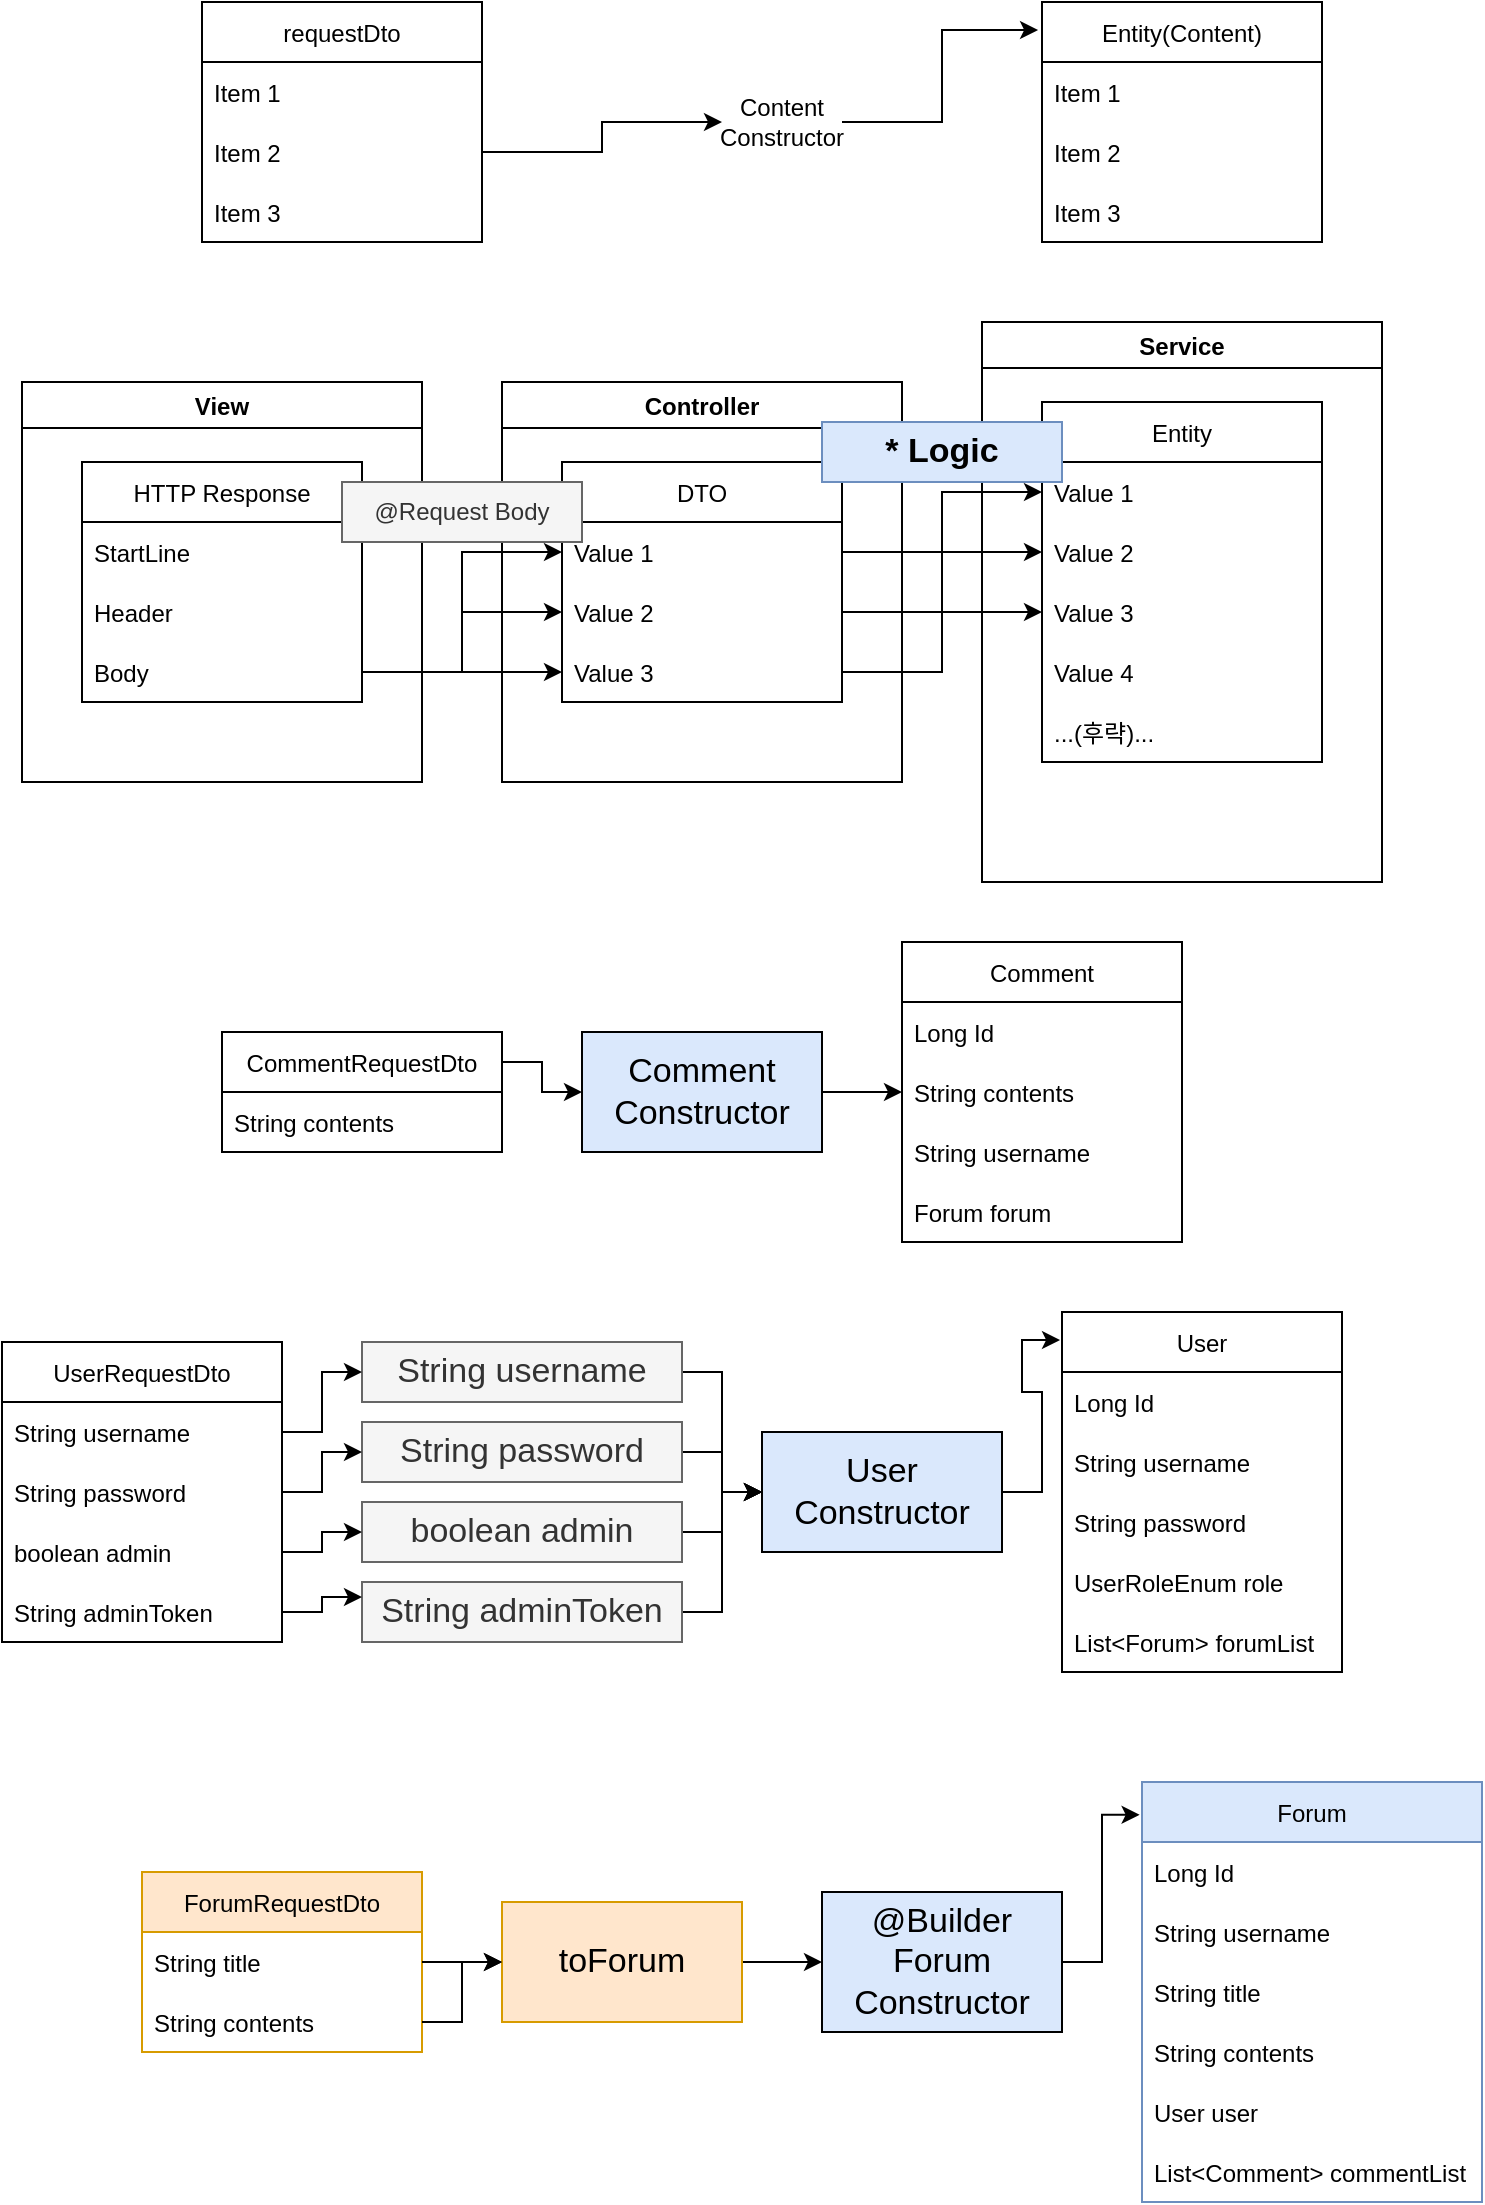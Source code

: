 <mxfile version="20.2.3" type="device"><diagram id="_AzzU5m0-XWdbh9uPCyl" name="페이지-1"><mxGraphModel dx="1102" dy="724" grid="1" gridSize="10" guides="1" tooltips="1" connect="1" arrows="1" fold="1" page="1" pageScale="1" pageWidth="850" pageHeight="1100" math="0" shadow="0"><root><mxCell id="0"/><mxCell id="1" parent="0"/><mxCell id="IXgFHorwUoizamulf36W-25" value="View" style="swimlane;" vertex="1" parent="1"><mxGeometry x="40" y="390" width="200" height="200" as="geometry"/></mxCell><mxCell id="IXgFHorwUoizamulf36W-26" value="HTTP Response" style="swimlane;fontStyle=0;childLayout=stackLayout;horizontal=1;startSize=30;horizontalStack=0;resizeParent=1;resizeParentMax=0;resizeLast=0;collapsible=1;marginBottom=0;" vertex="1" parent="1"><mxGeometry x="70" y="430" width="140" height="120" as="geometry"/></mxCell><mxCell id="IXgFHorwUoizamulf36W-27" value="StartLine" style="text;strokeColor=none;fillColor=none;align=left;verticalAlign=middle;spacingLeft=4;spacingRight=4;overflow=hidden;points=[[0,0.5],[1,0.5]];portConstraint=eastwest;rotatable=0;" vertex="1" parent="IXgFHorwUoizamulf36W-26"><mxGeometry y="30" width="140" height="30" as="geometry"/></mxCell><mxCell id="IXgFHorwUoizamulf36W-28" value="Header" style="text;strokeColor=none;fillColor=none;align=left;verticalAlign=middle;spacingLeft=4;spacingRight=4;overflow=hidden;points=[[0,0.5],[1,0.5]];portConstraint=eastwest;rotatable=0;" vertex="1" parent="IXgFHorwUoizamulf36W-26"><mxGeometry y="60" width="140" height="30" as="geometry"/></mxCell><mxCell id="IXgFHorwUoizamulf36W-29" value="Body" style="text;strokeColor=none;fillColor=none;align=left;verticalAlign=middle;spacingLeft=4;spacingRight=4;overflow=hidden;points=[[0,0.5],[1,0.5]];portConstraint=eastwest;rotatable=0;" vertex="1" parent="IXgFHorwUoizamulf36W-26"><mxGeometry y="90" width="140" height="30" as="geometry"/></mxCell><mxCell id="IXgFHorwUoizamulf36W-2" value="Entity(Content)" style="swimlane;fontStyle=0;childLayout=stackLayout;horizontal=1;startSize=30;horizontalStack=0;resizeParent=1;resizeParentMax=0;resizeLast=0;collapsible=1;marginBottom=0;" vertex="1" parent="1"><mxGeometry x="550" y="200" width="140" height="120" as="geometry"/></mxCell><mxCell id="IXgFHorwUoizamulf36W-3" value="Item 1" style="text;strokeColor=none;fillColor=none;align=left;verticalAlign=middle;spacingLeft=4;spacingRight=4;overflow=hidden;points=[[0,0.5],[1,0.5]];portConstraint=eastwest;rotatable=0;" vertex="1" parent="IXgFHorwUoizamulf36W-2"><mxGeometry y="30" width="140" height="30" as="geometry"/></mxCell><mxCell id="IXgFHorwUoizamulf36W-4" value="Item 2" style="text;strokeColor=none;fillColor=none;align=left;verticalAlign=middle;spacingLeft=4;spacingRight=4;overflow=hidden;points=[[0,0.5],[1,0.5]];portConstraint=eastwest;rotatable=0;" vertex="1" parent="IXgFHorwUoizamulf36W-2"><mxGeometry y="60" width="140" height="30" as="geometry"/></mxCell><mxCell id="IXgFHorwUoizamulf36W-5" value="Item 3" style="text;strokeColor=none;fillColor=none;align=left;verticalAlign=middle;spacingLeft=4;spacingRight=4;overflow=hidden;points=[[0,0.5],[1,0.5]];portConstraint=eastwest;rotatable=0;" vertex="1" parent="IXgFHorwUoizamulf36W-2"><mxGeometry y="90" width="140" height="30" as="geometry"/></mxCell><mxCell id="IXgFHorwUoizamulf36W-6" value="requestDto" style="swimlane;fontStyle=0;childLayout=stackLayout;horizontal=1;startSize=30;horizontalStack=0;resizeParent=1;resizeParentMax=0;resizeLast=0;collapsible=1;marginBottom=0;" vertex="1" parent="1"><mxGeometry x="130" y="200" width="140" height="120" as="geometry"/></mxCell><mxCell id="IXgFHorwUoizamulf36W-7" value="Item 1" style="text;strokeColor=none;fillColor=none;align=left;verticalAlign=middle;spacingLeft=4;spacingRight=4;overflow=hidden;points=[[0,0.5],[1,0.5]];portConstraint=eastwest;rotatable=0;" vertex="1" parent="IXgFHorwUoizamulf36W-6"><mxGeometry y="30" width="140" height="30" as="geometry"/></mxCell><mxCell id="IXgFHorwUoizamulf36W-8" value="Item 2" style="text;strokeColor=none;fillColor=none;align=left;verticalAlign=middle;spacingLeft=4;spacingRight=4;overflow=hidden;points=[[0,0.5],[1,0.5]];portConstraint=eastwest;rotatable=0;" vertex="1" parent="IXgFHorwUoizamulf36W-6"><mxGeometry y="60" width="140" height="30" as="geometry"/></mxCell><mxCell id="IXgFHorwUoizamulf36W-9" value="Item 3" style="text;strokeColor=none;fillColor=none;align=left;verticalAlign=middle;spacingLeft=4;spacingRight=4;overflow=hidden;points=[[0,0.5],[1,0.5]];portConstraint=eastwest;rotatable=0;" vertex="1" parent="IXgFHorwUoizamulf36W-6"><mxGeometry y="90" width="140" height="30" as="geometry"/></mxCell><mxCell id="IXgFHorwUoizamulf36W-13" style="edgeStyle=orthogonalEdgeStyle;rounded=0;orthogonalLoop=1;jettySize=auto;html=1;exitX=1;exitY=0.5;exitDx=0;exitDy=0;entryX=-0.014;entryY=0.117;entryDx=0;entryDy=0;entryPerimeter=0;" edge="1" parent="1" source="IXgFHorwUoizamulf36W-11" target="IXgFHorwUoizamulf36W-2"><mxGeometry relative="1" as="geometry"/></mxCell><mxCell id="IXgFHorwUoizamulf36W-11" value="Content&lt;br&gt;Constructor" style="text;html=1;strokeColor=none;fillColor=none;align=center;verticalAlign=middle;whiteSpace=wrap;rounded=0;" vertex="1" parent="1"><mxGeometry x="390" y="245" width="60" height="30" as="geometry"/></mxCell><mxCell id="IXgFHorwUoizamulf36W-12" style="edgeStyle=orthogonalEdgeStyle;rounded=0;orthogonalLoop=1;jettySize=auto;html=1;exitX=1;exitY=0.5;exitDx=0;exitDy=0;entryX=0;entryY=0.5;entryDx=0;entryDy=0;" edge="1" parent="1" source="IXgFHorwUoizamulf36W-8" target="IXgFHorwUoizamulf36W-11"><mxGeometry relative="1" as="geometry"/></mxCell><mxCell id="IXgFHorwUoizamulf36W-14" value="DTO" style="swimlane;fontStyle=0;childLayout=stackLayout;horizontal=1;startSize=30;horizontalStack=0;resizeParent=1;resizeParentMax=0;resizeLast=0;collapsible=1;marginBottom=0;" vertex="1" parent="1"><mxGeometry x="310" y="430" width="140" height="120" as="geometry"/></mxCell><mxCell id="IXgFHorwUoizamulf36W-15" value="Value 1" style="text;strokeColor=none;fillColor=none;align=left;verticalAlign=middle;spacingLeft=4;spacingRight=4;overflow=hidden;points=[[0,0.5],[1,0.5]];portConstraint=eastwest;rotatable=0;" vertex="1" parent="IXgFHorwUoizamulf36W-14"><mxGeometry y="30" width="140" height="30" as="geometry"/></mxCell><mxCell id="IXgFHorwUoizamulf36W-16" value="Value 2" style="text;strokeColor=none;fillColor=none;align=left;verticalAlign=middle;spacingLeft=4;spacingRight=4;overflow=hidden;points=[[0,0.5],[1,0.5]];portConstraint=eastwest;rotatable=0;" vertex="1" parent="IXgFHorwUoizamulf36W-14"><mxGeometry y="60" width="140" height="30" as="geometry"/></mxCell><mxCell id="IXgFHorwUoizamulf36W-17" value="Value 3" style="text;strokeColor=none;fillColor=none;align=left;verticalAlign=middle;spacingLeft=4;spacingRight=4;overflow=hidden;points=[[0,0.5],[1,0.5]];portConstraint=eastwest;rotatable=0;" vertex="1" parent="IXgFHorwUoizamulf36W-14"><mxGeometry y="90" width="140" height="30" as="geometry"/></mxCell><mxCell id="IXgFHorwUoizamulf36W-18" value="Entity" style="swimlane;fontStyle=0;childLayout=stackLayout;horizontal=1;startSize=30;horizontalStack=0;resizeParent=1;resizeParentMax=0;resizeLast=0;collapsible=1;marginBottom=0;" vertex="1" parent="1"><mxGeometry x="550" y="400" width="140" height="180" as="geometry"/></mxCell><mxCell id="IXgFHorwUoizamulf36W-19" value="Value 1" style="text;strokeColor=none;fillColor=none;align=left;verticalAlign=middle;spacingLeft=4;spacingRight=4;overflow=hidden;points=[[0,0.5],[1,0.5]];portConstraint=eastwest;rotatable=0;" vertex="1" parent="IXgFHorwUoizamulf36W-18"><mxGeometry y="30" width="140" height="30" as="geometry"/></mxCell><mxCell id="IXgFHorwUoizamulf36W-20" value="Value 2" style="text;strokeColor=none;fillColor=none;align=left;verticalAlign=middle;spacingLeft=4;spacingRight=4;overflow=hidden;points=[[0,0.5],[1,0.5]];portConstraint=eastwest;rotatable=0;" vertex="1" parent="IXgFHorwUoizamulf36W-18"><mxGeometry y="60" width="140" height="30" as="geometry"/></mxCell><mxCell id="IXgFHorwUoizamulf36W-21" value="Value 3" style="text;strokeColor=none;fillColor=none;align=left;verticalAlign=middle;spacingLeft=4;spacingRight=4;overflow=hidden;points=[[0,0.5],[1,0.5]];portConstraint=eastwest;rotatable=0;" vertex="1" parent="IXgFHorwUoizamulf36W-18"><mxGeometry y="90" width="140" height="30" as="geometry"/></mxCell><mxCell id="IXgFHorwUoizamulf36W-22" value="Value 4" style="text;strokeColor=none;fillColor=none;align=left;verticalAlign=middle;spacingLeft=4;spacingRight=4;overflow=hidden;points=[[0,0.5],[1,0.5]];portConstraint=eastwest;rotatable=0;" vertex="1" parent="IXgFHorwUoizamulf36W-18"><mxGeometry y="120" width="140" height="30" as="geometry"/></mxCell><mxCell id="IXgFHorwUoizamulf36W-23" value="...(후략)..." style="text;strokeColor=none;fillColor=none;align=left;verticalAlign=middle;spacingLeft=4;spacingRight=4;overflow=hidden;points=[[0,0.5],[1,0.5]];portConstraint=eastwest;rotatable=0;" vertex="1" parent="IXgFHorwUoizamulf36W-18"><mxGeometry y="150" width="140" height="30" as="geometry"/></mxCell><mxCell id="IXgFHorwUoizamulf36W-24" value="Controller" style="swimlane;" vertex="1" parent="1"><mxGeometry x="280" y="390" width="200" height="200" as="geometry"/></mxCell><mxCell id="IXgFHorwUoizamulf36W-47" value="@Request Body" style="text;html=1;strokeColor=#666666;fillColor=#f5f5f5;align=center;verticalAlign=middle;whiteSpace=wrap;rounded=0;fontColor=#333333;" vertex="1" parent="IXgFHorwUoizamulf36W-24"><mxGeometry x="-80" y="50" width="120" height="30" as="geometry"/></mxCell><mxCell id="IXgFHorwUoizamulf36W-39" value="Service" style="swimlane;" vertex="1" parent="1"><mxGeometry x="520" y="360" width="200" height="280" as="geometry"/></mxCell><mxCell id="IXgFHorwUoizamulf36W-48" value="&lt;b style=&quot;&quot;&gt;&lt;font style=&quot;font-size: 17px;&quot;&gt;* Logic&lt;/font&gt;&lt;/b&gt;" style="text;html=1;strokeColor=#6c8ebf;fillColor=#DAE8FC;align=center;verticalAlign=middle;whiteSpace=wrap;rounded=0;glass=0;" vertex="1" parent="IXgFHorwUoizamulf36W-39"><mxGeometry x="-80" y="50" width="120" height="30" as="geometry"/></mxCell><mxCell id="IXgFHorwUoizamulf36W-41" style="edgeStyle=orthogonalEdgeStyle;rounded=0;orthogonalLoop=1;jettySize=auto;html=1;exitX=1;exitY=0.5;exitDx=0;exitDy=0;entryX=0;entryY=0.5;entryDx=0;entryDy=0;" edge="1" parent="1" source="IXgFHorwUoizamulf36W-15" target="IXgFHorwUoizamulf36W-19"><mxGeometry relative="1" as="geometry"/></mxCell><mxCell id="IXgFHorwUoizamulf36W-42" style="edgeStyle=orthogonalEdgeStyle;rounded=0;orthogonalLoop=1;jettySize=auto;html=1;exitX=1;exitY=0.5;exitDx=0;exitDy=0;entryX=0;entryY=0.5;entryDx=0;entryDy=0;" edge="1" parent="1" source="IXgFHorwUoizamulf36W-16" target="IXgFHorwUoizamulf36W-20"><mxGeometry relative="1" as="geometry"/></mxCell><mxCell id="IXgFHorwUoizamulf36W-43" style="edgeStyle=orthogonalEdgeStyle;rounded=0;orthogonalLoop=1;jettySize=auto;html=1;exitX=1;exitY=0.5;exitDx=0;exitDy=0;entryX=0;entryY=0.5;entryDx=0;entryDy=0;" edge="1" parent="1" source="IXgFHorwUoizamulf36W-17" target="IXgFHorwUoizamulf36W-21"><mxGeometry relative="1" as="geometry"/></mxCell><mxCell id="IXgFHorwUoizamulf36W-44" style="edgeStyle=orthogonalEdgeStyle;rounded=0;orthogonalLoop=1;jettySize=auto;html=1;exitX=1;exitY=0.5;exitDx=0;exitDy=0;entryX=0;entryY=0.5;entryDx=0;entryDy=0;" edge="1" parent="1" source="IXgFHorwUoizamulf36W-29" target="IXgFHorwUoizamulf36W-16"><mxGeometry relative="1" as="geometry"/></mxCell><mxCell id="IXgFHorwUoizamulf36W-45" style="edgeStyle=orthogonalEdgeStyle;rounded=0;orthogonalLoop=1;jettySize=auto;html=1;exitX=1;exitY=0.5;exitDx=0;exitDy=0;entryX=0;entryY=0.5;entryDx=0;entryDy=0;" edge="1" parent="1" source="IXgFHorwUoizamulf36W-29" target="IXgFHorwUoizamulf36W-17"><mxGeometry relative="1" as="geometry"/></mxCell><mxCell id="IXgFHorwUoizamulf36W-46" style="edgeStyle=orthogonalEdgeStyle;rounded=0;orthogonalLoop=1;jettySize=auto;html=1;exitX=1;exitY=0.5;exitDx=0;exitDy=0;entryX=0;entryY=0.5;entryDx=0;entryDy=0;" edge="1" parent="1" source="IXgFHorwUoizamulf36W-29" target="IXgFHorwUoizamulf36W-15"><mxGeometry relative="1" as="geometry"/></mxCell><mxCell id="IXgFHorwUoizamulf36W-60" style="edgeStyle=orthogonalEdgeStyle;rounded=0;orthogonalLoop=1;jettySize=auto;html=1;exitX=1;exitY=0.25;exitDx=0;exitDy=0;entryX=0;entryY=0.5;entryDx=0;entryDy=0;fontSize=17;fontColor=#000000;" edge="1" parent="1" source="IXgFHorwUoizamulf36W-49" target="IXgFHorwUoizamulf36W-59"><mxGeometry relative="1" as="geometry"/></mxCell><mxCell id="IXgFHorwUoizamulf36W-49" value="CommentRequestDto" style="swimlane;fontStyle=0;childLayout=stackLayout;horizontal=1;startSize=30;horizontalStack=0;resizeParent=1;resizeParentMax=0;resizeLast=0;collapsible=1;marginBottom=0;" vertex="1" parent="1"><mxGeometry x="140" y="715" width="140" height="60" as="geometry"/></mxCell><mxCell id="IXgFHorwUoizamulf36W-50" value="String contents" style="text;strokeColor=none;fillColor=none;align=left;verticalAlign=middle;spacingLeft=4;spacingRight=4;overflow=hidden;points=[[0,0.5],[1,0.5]];portConstraint=eastwest;rotatable=0;" vertex="1" parent="IXgFHorwUoizamulf36W-49"><mxGeometry y="30" width="140" height="30" as="geometry"/></mxCell><mxCell id="IXgFHorwUoizamulf36W-53" value="Comment" style="swimlane;fontStyle=0;childLayout=stackLayout;horizontal=1;startSize=30;horizontalStack=0;resizeParent=1;resizeParentMax=0;resizeLast=0;collapsible=1;marginBottom=0;" vertex="1" parent="1"><mxGeometry x="480" y="670" width="140" height="150" as="geometry"/></mxCell><mxCell id="IXgFHorwUoizamulf36W-54" value="Long Id" style="text;strokeColor=none;fillColor=none;align=left;verticalAlign=middle;spacingLeft=4;spacingRight=4;overflow=hidden;points=[[0,0.5],[1,0.5]];portConstraint=eastwest;rotatable=0;" vertex="1" parent="IXgFHorwUoizamulf36W-53"><mxGeometry y="30" width="140" height="30" as="geometry"/></mxCell><mxCell id="IXgFHorwUoizamulf36W-55" value="String contents" style="text;strokeColor=none;fillColor=none;align=left;verticalAlign=middle;spacingLeft=4;spacingRight=4;overflow=hidden;points=[[0,0.5],[1,0.5]];portConstraint=eastwest;rotatable=0;" vertex="1" parent="IXgFHorwUoizamulf36W-53"><mxGeometry y="60" width="140" height="30" as="geometry"/></mxCell><mxCell id="IXgFHorwUoizamulf36W-58" value="String username" style="text;strokeColor=none;fillColor=none;align=left;verticalAlign=middle;spacingLeft=4;spacingRight=4;overflow=hidden;points=[[0,0.5],[1,0.5]];portConstraint=eastwest;rotatable=0;" vertex="1" parent="IXgFHorwUoizamulf36W-53"><mxGeometry y="90" width="140" height="30" as="geometry"/></mxCell><mxCell id="IXgFHorwUoizamulf36W-56" value="Forum forum" style="text;strokeColor=none;fillColor=none;align=left;verticalAlign=middle;spacingLeft=4;spacingRight=4;overflow=hidden;points=[[0,0.5],[1,0.5]];portConstraint=eastwest;rotatable=0;" vertex="1" parent="IXgFHorwUoizamulf36W-53"><mxGeometry y="120" width="140" height="30" as="geometry"/></mxCell><mxCell id="IXgFHorwUoizamulf36W-61" style="edgeStyle=orthogonalEdgeStyle;rounded=0;orthogonalLoop=1;jettySize=auto;html=1;exitX=1;exitY=0.5;exitDx=0;exitDy=0;entryX=0;entryY=0.5;entryDx=0;entryDy=0;fontSize=17;fontColor=#000000;" edge="1" parent="1" source="IXgFHorwUoizamulf36W-59" target="IXgFHorwUoizamulf36W-55"><mxGeometry relative="1" as="geometry"/></mxCell><mxCell id="IXgFHorwUoizamulf36W-59" value="Comment&lt;br&gt;Constructor" style="rounded=0;whiteSpace=wrap;html=1;glass=0;fontSize=17;fontColor=#000000;fillColor=#DAE8FC;" vertex="1" parent="1"><mxGeometry x="320" y="715" width="120" height="60" as="geometry"/></mxCell><mxCell id="IXgFHorwUoizamulf36W-63" value="UserRequestDto" style="swimlane;fontStyle=0;childLayout=stackLayout;horizontal=1;startSize=30;horizontalStack=0;resizeParent=1;resizeParentMax=0;resizeLast=0;collapsible=1;marginBottom=0;" vertex="1" parent="1"><mxGeometry x="30" y="870" width="140" height="150" as="geometry"/></mxCell><mxCell id="IXgFHorwUoizamulf36W-64" value="String username" style="text;strokeColor=none;fillColor=none;align=left;verticalAlign=middle;spacingLeft=4;spacingRight=4;overflow=hidden;points=[[0,0.5],[1,0.5]];portConstraint=eastwest;rotatable=0;" vertex="1" parent="IXgFHorwUoizamulf36W-63"><mxGeometry y="30" width="140" height="30" as="geometry"/></mxCell><mxCell id="IXgFHorwUoizamulf36W-72" value="String password" style="text;strokeColor=none;fillColor=none;align=left;verticalAlign=middle;spacingLeft=4;spacingRight=4;overflow=hidden;points=[[0,0.5],[1,0.5]];portConstraint=eastwest;rotatable=0;" vertex="1" parent="IXgFHorwUoizamulf36W-63"><mxGeometry y="60" width="140" height="30" as="geometry"/></mxCell><mxCell id="IXgFHorwUoizamulf36W-73" value="boolean admin" style="text;strokeColor=none;fillColor=none;align=left;verticalAlign=middle;spacingLeft=4;spacingRight=4;overflow=hidden;points=[[0,0.5],[1,0.5]];portConstraint=eastwest;rotatable=0;" vertex="1" parent="IXgFHorwUoizamulf36W-63"><mxGeometry y="90" width="140" height="30" as="geometry"/></mxCell><mxCell id="IXgFHorwUoizamulf36W-74" value="String adminToken" style="text;strokeColor=none;fillColor=none;align=left;verticalAlign=middle;spacingLeft=4;spacingRight=4;overflow=hidden;points=[[0,0.5],[1,0.5]];portConstraint=eastwest;rotatable=0;" vertex="1" parent="IXgFHorwUoizamulf36W-63"><mxGeometry y="120" width="140" height="30" as="geometry"/></mxCell><mxCell id="IXgFHorwUoizamulf36W-65" value="User" style="swimlane;fontStyle=0;childLayout=stackLayout;horizontal=1;startSize=30;horizontalStack=0;resizeParent=1;resizeParentMax=0;resizeLast=0;collapsible=1;marginBottom=0;" vertex="1" parent="1"><mxGeometry x="560" y="855" width="140" height="180" as="geometry"/></mxCell><mxCell id="IXgFHorwUoizamulf36W-66" value="Long Id" style="text;strokeColor=none;fillColor=none;align=left;verticalAlign=middle;spacingLeft=4;spacingRight=4;overflow=hidden;points=[[0,0.5],[1,0.5]];portConstraint=eastwest;rotatable=0;" vertex="1" parent="IXgFHorwUoizamulf36W-65"><mxGeometry y="30" width="140" height="30" as="geometry"/></mxCell><mxCell id="IXgFHorwUoizamulf36W-68" value="String username" style="text;strokeColor=none;fillColor=none;align=left;verticalAlign=middle;spacingLeft=4;spacingRight=4;overflow=hidden;points=[[0,0.5],[1,0.5]];portConstraint=eastwest;rotatable=0;" vertex="1" parent="IXgFHorwUoizamulf36W-65"><mxGeometry y="60" width="140" height="30" as="geometry"/></mxCell><mxCell id="IXgFHorwUoizamulf36W-69" value="String password" style="text;strokeColor=none;fillColor=none;align=left;verticalAlign=middle;spacingLeft=4;spacingRight=4;overflow=hidden;points=[[0,0.5],[1,0.5]];portConstraint=eastwest;rotatable=0;" vertex="1" parent="IXgFHorwUoizamulf36W-65"><mxGeometry y="90" width="140" height="30" as="geometry"/></mxCell><mxCell id="IXgFHorwUoizamulf36W-75" value="UserRoleEnum role" style="text;strokeColor=none;fillColor=none;align=left;verticalAlign=middle;spacingLeft=4;spacingRight=4;overflow=hidden;points=[[0,0.5],[1,0.5]];portConstraint=eastwest;rotatable=0;" vertex="1" parent="IXgFHorwUoizamulf36W-65"><mxGeometry y="120" width="140" height="30" as="geometry"/></mxCell><mxCell id="IXgFHorwUoizamulf36W-76" value="List&lt;Forum&gt; forumList" style="text;strokeColor=none;fillColor=none;align=left;verticalAlign=middle;spacingLeft=4;spacingRight=4;overflow=hidden;points=[[0,0.5],[1,0.5]];portConstraint=eastwest;rotatable=0;" vertex="1" parent="IXgFHorwUoizamulf36W-65"><mxGeometry y="150" width="140" height="30" as="geometry"/></mxCell><mxCell id="IXgFHorwUoizamulf36W-83" style="edgeStyle=orthogonalEdgeStyle;rounded=0;orthogonalLoop=1;jettySize=auto;html=1;exitX=1;exitY=0.5;exitDx=0;exitDy=0;entryX=-0.007;entryY=0.078;entryDx=0;entryDy=0;entryPerimeter=0;fontSize=17;fontColor=#000000;" edge="1" parent="1" source="IXgFHorwUoizamulf36W-71" target="IXgFHorwUoizamulf36W-65"><mxGeometry relative="1" as="geometry"/></mxCell><mxCell id="IXgFHorwUoizamulf36W-71" value="User&lt;br&gt;Constructor" style="rounded=0;whiteSpace=wrap;html=1;glass=0;fontSize=17;fontColor=#000000;fillColor=#DAE8FC;" vertex="1" parent="1"><mxGeometry x="410" y="915" width="120" height="60" as="geometry"/></mxCell><mxCell id="IXgFHorwUoizamulf36W-92" style="edgeStyle=orthogonalEdgeStyle;rounded=0;orthogonalLoop=1;jettySize=auto;html=1;exitX=1;exitY=0.5;exitDx=0;exitDy=0;entryX=0;entryY=0.5;entryDx=0;entryDy=0;fontSize=17;fontColor=#000000;" edge="1" parent="1" source="IXgFHorwUoizamulf36W-84" target="IXgFHorwUoizamulf36W-71"><mxGeometry relative="1" as="geometry"/></mxCell><mxCell id="IXgFHorwUoizamulf36W-84" value="String username" style="text;html=1;align=center;verticalAlign=middle;whiteSpace=wrap;rounded=0;glass=0;fontSize=17;fillColor=#f5f5f5;fontColor=#333333;strokeColor=#666666;" vertex="1" parent="1"><mxGeometry x="210" y="870" width="160" height="30" as="geometry"/></mxCell><mxCell id="IXgFHorwUoizamulf36W-93" style="edgeStyle=orthogonalEdgeStyle;rounded=0;orthogonalLoop=1;jettySize=auto;html=1;exitX=1;exitY=0.5;exitDx=0;exitDy=0;entryX=0;entryY=0.5;entryDx=0;entryDy=0;fontSize=17;fontColor=#000000;" edge="1" parent="1" source="IXgFHorwUoizamulf36W-85" target="IXgFHorwUoizamulf36W-71"><mxGeometry relative="1" as="geometry"/></mxCell><mxCell id="IXgFHorwUoizamulf36W-85" value="String password" style="text;html=1;align=center;verticalAlign=middle;whiteSpace=wrap;rounded=0;glass=0;fontSize=17;fillColor=#f5f5f5;fontColor=#333333;strokeColor=#666666;" vertex="1" parent="1"><mxGeometry x="210" y="910" width="160" height="30" as="geometry"/></mxCell><mxCell id="IXgFHorwUoizamulf36W-94" style="edgeStyle=orthogonalEdgeStyle;rounded=0;orthogonalLoop=1;jettySize=auto;html=1;exitX=1;exitY=0.5;exitDx=0;exitDy=0;entryX=0;entryY=0.5;entryDx=0;entryDy=0;fontSize=17;fontColor=#000000;" edge="1" parent="1" source="IXgFHorwUoizamulf36W-86" target="IXgFHorwUoizamulf36W-71"><mxGeometry relative="1" as="geometry"/></mxCell><mxCell id="IXgFHorwUoizamulf36W-86" value="boolean admin" style="text;html=1;align=center;verticalAlign=middle;whiteSpace=wrap;rounded=0;glass=0;fontSize=17;fillColor=#f5f5f5;fontColor=#333333;strokeColor=#666666;" vertex="1" parent="1"><mxGeometry x="210" y="950" width="160" height="30" as="geometry"/></mxCell><mxCell id="IXgFHorwUoizamulf36W-95" style="edgeStyle=orthogonalEdgeStyle;rounded=0;orthogonalLoop=1;jettySize=auto;html=1;exitX=1;exitY=0.5;exitDx=0;exitDy=0;entryX=0;entryY=0.5;entryDx=0;entryDy=0;fontSize=17;fontColor=#000000;" edge="1" parent="1" source="IXgFHorwUoizamulf36W-87" target="IXgFHorwUoizamulf36W-71"><mxGeometry relative="1" as="geometry"/></mxCell><mxCell id="IXgFHorwUoizamulf36W-87" value="String adminToken" style="text;html=1;align=center;verticalAlign=middle;whiteSpace=wrap;rounded=0;glass=0;fontSize=17;fillColor=#f5f5f5;fontColor=#333333;strokeColor=#666666;" vertex="1" parent="1"><mxGeometry x="210" y="990" width="160" height="30" as="geometry"/></mxCell><mxCell id="IXgFHorwUoizamulf36W-88" style="edgeStyle=orthogonalEdgeStyle;rounded=0;orthogonalLoop=1;jettySize=auto;html=1;exitX=1;exitY=0.5;exitDx=0;exitDy=0;entryX=0;entryY=0.5;entryDx=0;entryDy=0;fontSize=17;fontColor=#000000;" edge="1" parent="1" source="IXgFHorwUoizamulf36W-64" target="IXgFHorwUoizamulf36W-84"><mxGeometry relative="1" as="geometry"/></mxCell><mxCell id="IXgFHorwUoizamulf36W-89" style="edgeStyle=orthogonalEdgeStyle;rounded=0;orthogonalLoop=1;jettySize=auto;html=1;exitX=1;exitY=0.5;exitDx=0;exitDy=0;entryX=0;entryY=0.5;entryDx=0;entryDy=0;fontSize=17;fontColor=#000000;" edge="1" parent="1" source="IXgFHorwUoizamulf36W-72" target="IXgFHorwUoizamulf36W-85"><mxGeometry relative="1" as="geometry"/></mxCell><mxCell id="IXgFHorwUoizamulf36W-90" style="edgeStyle=orthogonalEdgeStyle;rounded=0;orthogonalLoop=1;jettySize=auto;html=1;exitX=1;exitY=0.5;exitDx=0;exitDy=0;entryX=0;entryY=0.5;entryDx=0;entryDy=0;fontSize=17;fontColor=#000000;" edge="1" parent="1" source="IXgFHorwUoizamulf36W-73" target="IXgFHorwUoizamulf36W-86"><mxGeometry relative="1" as="geometry"/></mxCell><mxCell id="IXgFHorwUoizamulf36W-91" style="edgeStyle=orthogonalEdgeStyle;rounded=0;orthogonalLoop=1;jettySize=auto;html=1;exitX=1;exitY=0.5;exitDx=0;exitDy=0;entryX=0;entryY=0.25;entryDx=0;entryDy=0;fontSize=17;fontColor=#000000;" edge="1" parent="1" source="IXgFHorwUoizamulf36W-74" target="IXgFHorwUoizamulf36W-87"><mxGeometry relative="1" as="geometry"/></mxCell><mxCell id="IXgFHorwUoizamulf36W-96" value="ForumRequestDto" style="swimlane;fontStyle=0;childLayout=stackLayout;horizontal=1;startSize=30;horizontalStack=0;resizeParent=1;resizeParentMax=0;resizeLast=0;collapsible=1;marginBottom=0;fillColor=#ffe6cc;strokeColor=#d79b00;" vertex="1" parent="1"><mxGeometry x="100" y="1135" width="140" height="90" as="geometry"/></mxCell><mxCell id="IXgFHorwUoizamulf36W-97" value="String title" style="text;strokeColor=none;fillColor=none;align=left;verticalAlign=middle;spacingLeft=4;spacingRight=4;overflow=hidden;points=[[0,0.5],[1,0.5]];portConstraint=eastwest;rotatable=0;" vertex="1" parent="IXgFHorwUoizamulf36W-96"><mxGeometry y="30" width="140" height="30" as="geometry"/></mxCell><mxCell id="IXgFHorwUoizamulf36W-98" value="String contents" style="text;strokeColor=none;fillColor=none;align=left;verticalAlign=middle;spacingLeft=4;spacingRight=4;overflow=hidden;points=[[0,0.5],[1,0.5]];portConstraint=eastwest;rotatable=0;" vertex="1" parent="IXgFHorwUoizamulf36W-96"><mxGeometry y="60" width="140" height="30" as="geometry"/></mxCell><mxCell id="IXgFHorwUoizamulf36W-101" value="Forum" style="swimlane;fontStyle=0;childLayout=stackLayout;horizontal=1;startSize=30;horizontalStack=0;resizeParent=1;resizeParentMax=0;resizeLast=0;collapsible=1;marginBottom=0;fillColor=#dae8fc;strokeColor=#6c8ebf;" vertex="1" parent="1"><mxGeometry x="600" y="1090" width="170" height="210" as="geometry"/></mxCell><mxCell id="IXgFHorwUoizamulf36W-102" value="Long Id" style="text;strokeColor=none;fillColor=none;align=left;verticalAlign=middle;spacingLeft=4;spacingRight=4;overflow=hidden;points=[[0,0.5],[1,0.5]];portConstraint=eastwest;rotatable=0;" vertex="1" parent="IXgFHorwUoizamulf36W-101"><mxGeometry y="30" width="170" height="30" as="geometry"/></mxCell><mxCell id="IXgFHorwUoizamulf36W-103" value="String username" style="text;strokeColor=none;fillColor=none;align=left;verticalAlign=middle;spacingLeft=4;spacingRight=4;overflow=hidden;points=[[0,0.5],[1,0.5]];portConstraint=eastwest;rotatable=0;" vertex="1" parent="IXgFHorwUoizamulf36W-101"><mxGeometry y="60" width="170" height="30" as="geometry"/></mxCell><mxCell id="IXgFHorwUoizamulf36W-104" value="String title" style="text;strokeColor=none;fillColor=none;align=left;verticalAlign=middle;spacingLeft=4;spacingRight=4;overflow=hidden;points=[[0,0.5],[1,0.5]];portConstraint=eastwest;rotatable=0;" vertex="1" parent="IXgFHorwUoizamulf36W-101"><mxGeometry y="90" width="170" height="30" as="geometry"/></mxCell><mxCell id="IXgFHorwUoizamulf36W-122" value="String contents" style="text;strokeColor=none;fillColor=none;align=left;verticalAlign=middle;spacingLeft=4;spacingRight=4;overflow=hidden;points=[[0,0.5],[1,0.5]];portConstraint=eastwest;rotatable=0;" vertex="1" parent="IXgFHorwUoizamulf36W-101"><mxGeometry y="120" width="170" height="30" as="geometry"/></mxCell><mxCell id="IXgFHorwUoizamulf36W-106" value="User user" style="text;strokeColor=none;fillColor=none;align=left;verticalAlign=middle;spacingLeft=4;spacingRight=4;overflow=hidden;points=[[0,0.5],[1,0.5]];portConstraint=eastwest;rotatable=0;" vertex="1" parent="IXgFHorwUoizamulf36W-101"><mxGeometry y="150" width="170" height="30" as="geometry"/></mxCell><mxCell id="IXgFHorwUoizamulf36W-123" value="List&lt;Comment&gt; commentList" style="text;strokeColor=none;fillColor=none;align=left;verticalAlign=middle;spacingLeft=4;spacingRight=4;overflow=hidden;points=[[0,0.5],[1,0.5]];portConstraint=eastwest;rotatable=0;" vertex="1" parent="IXgFHorwUoizamulf36W-101"><mxGeometry y="180" width="170" height="30" as="geometry"/></mxCell><mxCell id="IXgFHorwUoizamulf36W-107" style="edgeStyle=orthogonalEdgeStyle;rounded=0;orthogonalLoop=1;jettySize=auto;html=1;exitX=1;exitY=0.5;exitDx=0;exitDy=0;entryX=-0.007;entryY=0.078;entryDx=0;entryDy=0;entryPerimeter=0;fontSize=17;fontColor=#000000;" edge="1" source="IXgFHorwUoizamulf36W-108" target="IXgFHorwUoizamulf36W-101" parent="1"><mxGeometry relative="1" as="geometry"/></mxCell><mxCell id="IXgFHorwUoizamulf36W-108" value="@Builder&lt;br&gt;Forum&lt;br&gt;Constructor" style="rounded=0;whiteSpace=wrap;html=1;glass=0;fontSize=17;fontColor=#000000;fillColor=#DAE8FC;" vertex="1" parent="1"><mxGeometry x="440" y="1145" width="120" height="70" as="geometry"/></mxCell><mxCell id="IXgFHorwUoizamulf36W-124" style="edgeStyle=orthogonalEdgeStyle;rounded=0;orthogonalLoop=1;jettySize=auto;html=1;exitX=1;exitY=0.5;exitDx=0;exitDy=0;entryX=0;entryY=0.5;entryDx=0;entryDy=0;fontSize=17;fontColor=#000000;" edge="1" parent="1" source="IXgFHorwUoizamulf36W-121" target="IXgFHorwUoizamulf36W-108"><mxGeometry relative="1" as="geometry"/></mxCell><mxCell id="IXgFHorwUoizamulf36W-121" value="toForum" style="rounded=0;whiteSpace=wrap;html=1;glass=0;fontSize=17;fillColor=#ffe6cc;strokeColor=#d79b00;" vertex="1" parent="1"><mxGeometry x="280" y="1150" width="120" height="60" as="geometry"/></mxCell><mxCell id="IXgFHorwUoizamulf36W-125" style="edgeStyle=orthogonalEdgeStyle;rounded=0;orthogonalLoop=1;jettySize=auto;html=1;exitX=1;exitY=0.5;exitDx=0;exitDy=0;entryX=0;entryY=0.5;entryDx=0;entryDy=0;fontSize=17;fontColor=#000000;" edge="1" parent="1" source="IXgFHorwUoizamulf36W-97" target="IXgFHorwUoizamulf36W-121"><mxGeometry relative="1" as="geometry"/></mxCell><mxCell id="IXgFHorwUoizamulf36W-126" style="edgeStyle=orthogonalEdgeStyle;rounded=0;orthogonalLoop=1;jettySize=auto;html=1;exitX=1;exitY=0.5;exitDx=0;exitDy=0;entryX=0;entryY=0.5;entryDx=0;entryDy=0;fontSize=17;fontColor=#000000;" edge="1" parent="1" source="IXgFHorwUoizamulf36W-98" target="IXgFHorwUoizamulf36W-121"><mxGeometry relative="1" as="geometry"/></mxCell></root></mxGraphModel></diagram></mxfile>